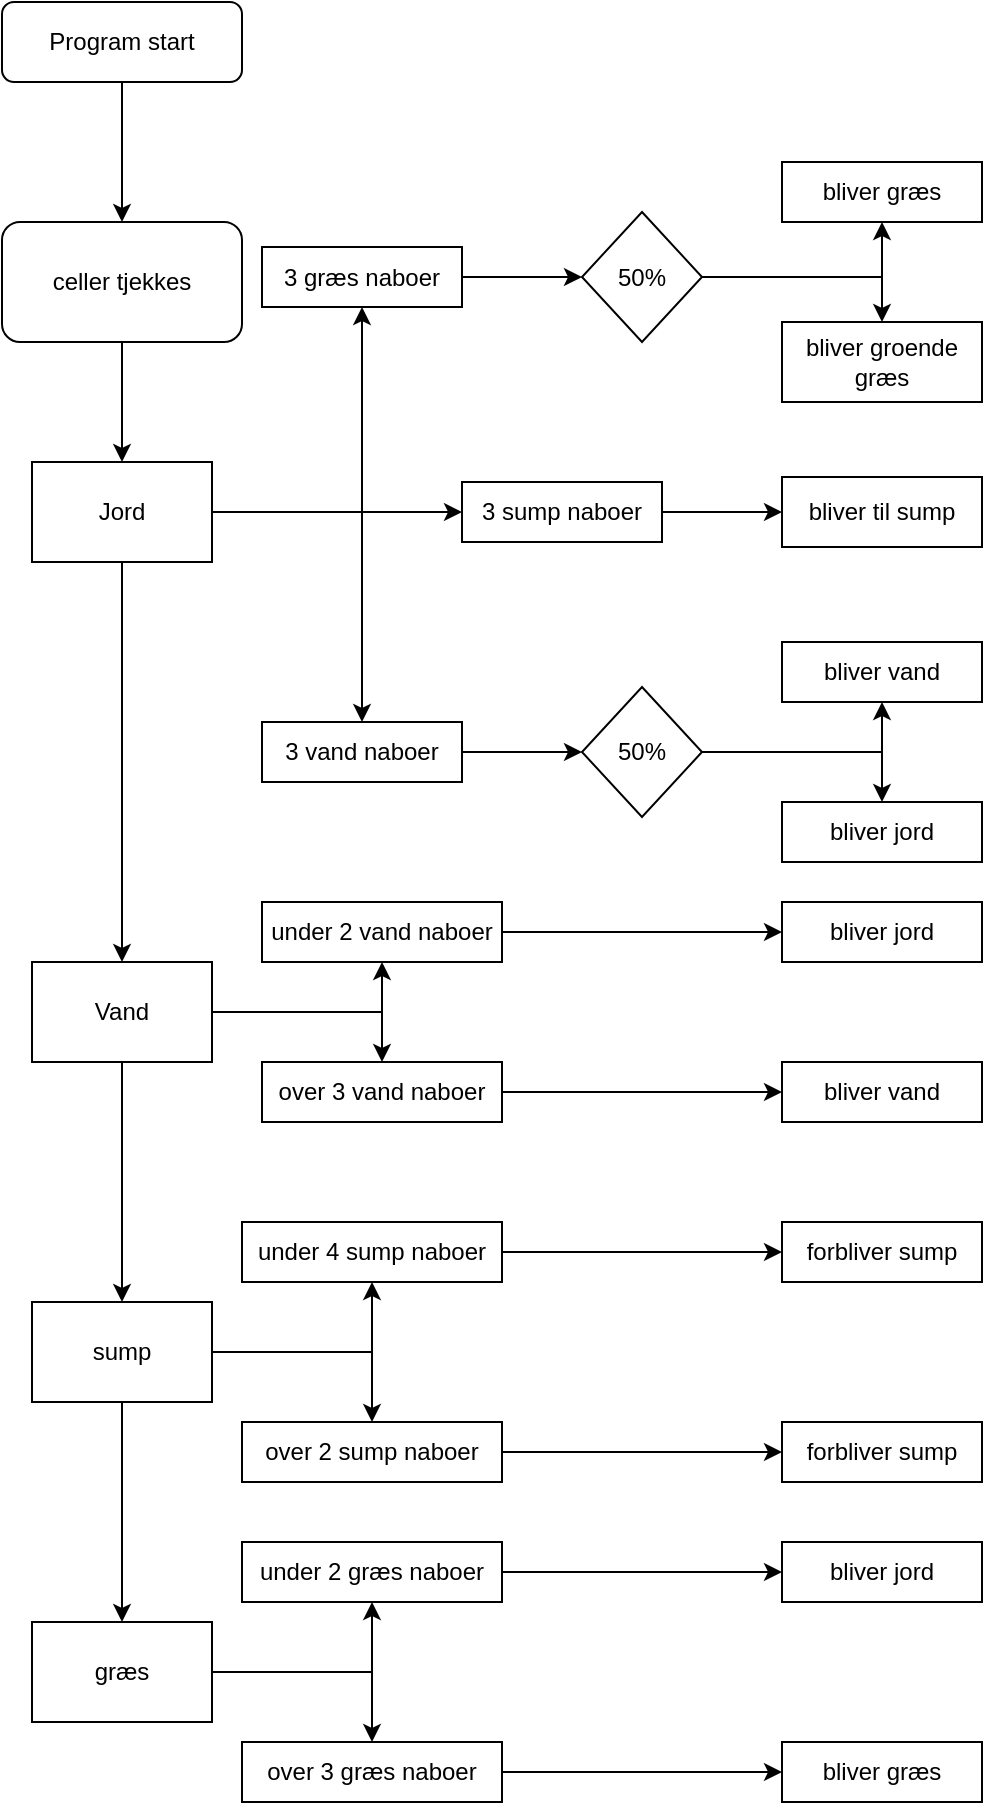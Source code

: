 <mxfile version="21.1.1" type="device">
  <diagram id="C5RBs43oDa-KdzZeNtuy" name="Page-1">
    <mxGraphModel dx="1434" dy="754" grid="1" gridSize="10" guides="1" tooltips="1" connect="1" arrows="1" fold="1" page="1" pageScale="1" pageWidth="827" pageHeight="1169" math="0" shadow="0">
      <root>
        <mxCell id="WIyWlLk6GJQsqaUBKTNV-0" />
        <mxCell id="WIyWlLk6GJQsqaUBKTNV-1" parent="WIyWlLk6GJQsqaUBKTNV-0" />
        <mxCell id="v7x4BngGhmfdAd-HVqkD-1" value="" style="edgeStyle=orthogonalEdgeStyle;rounded=0;orthogonalLoop=1;jettySize=auto;html=1;" edge="1" parent="WIyWlLk6GJQsqaUBKTNV-1" source="WIyWlLk6GJQsqaUBKTNV-3" target="v7x4BngGhmfdAd-HVqkD-0">
          <mxGeometry relative="1" as="geometry" />
        </mxCell>
        <mxCell id="WIyWlLk6GJQsqaUBKTNV-3" value="Program start" style="rounded=1;whiteSpace=wrap;html=1;fontSize=12;glass=0;strokeWidth=1;shadow=0;" parent="WIyWlLk6GJQsqaUBKTNV-1" vertex="1">
          <mxGeometry x="160" y="80" width="120" height="40" as="geometry" />
        </mxCell>
        <mxCell id="v7x4BngGhmfdAd-HVqkD-5" style="edgeStyle=orthogonalEdgeStyle;rounded=0;orthogonalLoop=1;jettySize=auto;html=1;entryX=0.5;entryY=0;entryDx=0;entryDy=0;" edge="1" parent="WIyWlLk6GJQsqaUBKTNV-1" source="v7x4BngGhmfdAd-HVqkD-0" target="v7x4BngGhmfdAd-HVqkD-4">
          <mxGeometry relative="1" as="geometry" />
        </mxCell>
        <mxCell id="v7x4BngGhmfdAd-HVqkD-0" value="celler tjekkes" style="whiteSpace=wrap;html=1;rounded=1;glass=0;strokeWidth=1;shadow=0;" vertex="1" parent="WIyWlLk6GJQsqaUBKTNV-1">
          <mxGeometry x="160" y="190" width="120" height="60" as="geometry" />
        </mxCell>
        <mxCell id="v7x4BngGhmfdAd-HVqkD-7" value="" style="edgeStyle=orthogonalEdgeStyle;rounded=0;orthogonalLoop=1;jettySize=auto;html=1;" edge="1" parent="WIyWlLk6GJQsqaUBKTNV-1" source="v7x4BngGhmfdAd-HVqkD-4" target="v7x4BngGhmfdAd-HVqkD-6">
          <mxGeometry relative="1" as="geometry" />
        </mxCell>
        <mxCell id="v7x4BngGhmfdAd-HVqkD-9" style="edgeStyle=orthogonalEdgeStyle;rounded=0;orthogonalLoop=1;jettySize=auto;html=1;entryX=0.5;entryY=0;entryDx=0;entryDy=0;" edge="1" parent="WIyWlLk6GJQsqaUBKTNV-1" source="v7x4BngGhmfdAd-HVqkD-4" target="v7x4BngGhmfdAd-HVqkD-8">
          <mxGeometry relative="1" as="geometry" />
        </mxCell>
        <mxCell id="v7x4BngGhmfdAd-HVqkD-12" style="edgeStyle=orthogonalEdgeStyle;rounded=0;orthogonalLoop=1;jettySize=auto;html=1;entryX=0;entryY=0.5;entryDx=0;entryDy=0;" edge="1" parent="WIyWlLk6GJQsqaUBKTNV-1" source="v7x4BngGhmfdAd-HVqkD-4" target="v7x4BngGhmfdAd-HVqkD-10">
          <mxGeometry relative="1" as="geometry" />
        </mxCell>
        <mxCell id="v7x4BngGhmfdAd-HVqkD-30" style="edgeStyle=orthogonalEdgeStyle;rounded=0;orthogonalLoop=1;jettySize=auto;html=1;entryX=0.5;entryY=0;entryDx=0;entryDy=0;" edge="1" parent="WIyWlLk6GJQsqaUBKTNV-1" source="v7x4BngGhmfdAd-HVqkD-4" target="v7x4BngGhmfdAd-HVqkD-31">
          <mxGeometry relative="1" as="geometry">
            <mxPoint x="220" y="520" as="targetPoint" />
          </mxGeometry>
        </mxCell>
        <mxCell id="v7x4BngGhmfdAd-HVqkD-4" value="Jord" style="rounded=0;whiteSpace=wrap;html=1;" vertex="1" parent="WIyWlLk6GJQsqaUBKTNV-1">
          <mxGeometry x="175" y="310" width="90" height="50" as="geometry" />
        </mxCell>
        <mxCell id="v7x4BngGhmfdAd-HVqkD-18" style="edgeStyle=orthogonalEdgeStyle;rounded=0;orthogonalLoop=1;jettySize=auto;html=1;entryX=0;entryY=0.5;entryDx=0;entryDy=0;" edge="1" parent="WIyWlLk6GJQsqaUBKTNV-1" source="v7x4BngGhmfdAd-HVqkD-6" target="v7x4BngGhmfdAd-HVqkD-15">
          <mxGeometry relative="1" as="geometry" />
        </mxCell>
        <mxCell id="v7x4BngGhmfdAd-HVqkD-6" value="3 græs naboer" style="whiteSpace=wrap;html=1;rounded=0;" vertex="1" parent="WIyWlLk6GJQsqaUBKTNV-1">
          <mxGeometry x="290" y="202.5" width="100" height="30" as="geometry" />
        </mxCell>
        <mxCell id="v7x4BngGhmfdAd-HVqkD-14" value="" style="edgeStyle=orthogonalEdgeStyle;rounded=0;orthogonalLoop=1;jettySize=auto;html=1;" edge="1" parent="WIyWlLk6GJQsqaUBKTNV-1" source="v7x4BngGhmfdAd-HVqkD-8" target="v7x4BngGhmfdAd-HVqkD-13">
          <mxGeometry relative="1" as="geometry" />
        </mxCell>
        <mxCell id="v7x4BngGhmfdAd-HVqkD-8" value="3 vand naboer" style="whiteSpace=wrap;html=1;rounded=0;" vertex="1" parent="WIyWlLk6GJQsqaUBKTNV-1">
          <mxGeometry x="290" y="440" width="100" height="30" as="geometry" />
        </mxCell>
        <mxCell id="v7x4BngGhmfdAd-HVqkD-25" value="" style="edgeStyle=orthogonalEdgeStyle;rounded=0;orthogonalLoop=1;jettySize=auto;html=1;" edge="1" parent="WIyWlLk6GJQsqaUBKTNV-1" source="v7x4BngGhmfdAd-HVqkD-10" target="v7x4BngGhmfdAd-HVqkD-24">
          <mxGeometry relative="1" as="geometry" />
        </mxCell>
        <mxCell id="v7x4BngGhmfdAd-HVqkD-10" value="3 sump naboer" style="whiteSpace=wrap;html=1;rounded=0;" vertex="1" parent="WIyWlLk6GJQsqaUBKTNV-1">
          <mxGeometry x="390" y="320" width="100" height="30" as="geometry" />
        </mxCell>
        <mxCell id="v7x4BngGhmfdAd-HVqkD-28" style="edgeStyle=orthogonalEdgeStyle;rounded=0;orthogonalLoop=1;jettySize=auto;html=1;entryX=0.5;entryY=1;entryDx=0;entryDy=0;" edge="1" parent="WIyWlLk6GJQsqaUBKTNV-1" source="v7x4BngGhmfdAd-HVqkD-13" target="v7x4BngGhmfdAd-HVqkD-26">
          <mxGeometry relative="1" as="geometry" />
        </mxCell>
        <mxCell id="v7x4BngGhmfdAd-HVqkD-29" style="edgeStyle=orthogonalEdgeStyle;rounded=0;orthogonalLoop=1;jettySize=auto;html=1;entryX=0.5;entryY=0;entryDx=0;entryDy=0;" edge="1" parent="WIyWlLk6GJQsqaUBKTNV-1" source="v7x4BngGhmfdAd-HVqkD-13" target="v7x4BngGhmfdAd-HVqkD-27">
          <mxGeometry relative="1" as="geometry" />
        </mxCell>
        <mxCell id="v7x4BngGhmfdAd-HVqkD-13" value="50%" style="rhombus;whiteSpace=wrap;html=1;rounded=0;" vertex="1" parent="WIyWlLk6GJQsqaUBKTNV-1">
          <mxGeometry x="450" y="422.5" width="60" height="65" as="geometry" />
        </mxCell>
        <mxCell id="v7x4BngGhmfdAd-HVqkD-19" style="edgeStyle=orthogonalEdgeStyle;rounded=0;orthogonalLoop=1;jettySize=auto;html=1;entryX=0.5;entryY=1;entryDx=0;entryDy=0;" edge="1" parent="WIyWlLk6GJQsqaUBKTNV-1" source="v7x4BngGhmfdAd-HVqkD-15" target="v7x4BngGhmfdAd-HVqkD-21">
          <mxGeometry relative="1" as="geometry">
            <mxPoint x="580" y="180" as="targetPoint" />
          </mxGeometry>
        </mxCell>
        <mxCell id="v7x4BngGhmfdAd-HVqkD-23" style="edgeStyle=orthogonalEdgeStyle;rounded=0;orthogonalLoop=1;jettySize=auto;html=1;entryX=0.5;entryY=0;entryDx=0;entryDy=0;" edge="1" parent="WIyWlLk6GJQsqaUBKTNV-1" source="v7x4BngGhmfdAd-HVqkD-15" target="v7x4BngGhmfdAd-HVqkD-22">
          <mxGeometry relative="1" as="geometry" />
        </mxCell>
        <mxCell id="v7x4BngGhmfdAd-HVqkD-15" value="50%" style="rhombus;whiteSpace=wrap;html=1;rounded=0;" vertex="1" parent="WIyWlLk6GJQsqaUBKTNV-1">
          <mxGeometry x="450" y="185" width="60" height="65" as="geometry" />
        </mxCell>
        <mxCell id="v7x4BngGhmfdAd-HVqkD-21" value="bliver græs" style="whiteSpace=wrap;html=1;rounded=0;" vertex="1" parent="WIyWlLk6GJQsqaUBKTNV-1">
          <mxGeometry x="550" y="160" width="100" height="30" as="geometry" />
        </mxCell>
        <mxCell id="v7x4BngGhmfdAd-HVqkD-22" value="bliver groende græs" style="whiteSpace=wrap;html=1;rounded=0;" vertex="1" parent="WIyWlLk6GJQsqaUBKTNV-1">
          <mxGeometry x="550" y="240" width="100" height="40" as="geometry" />
        </mxCell>
        <mxCell id="v7x4BngGhmfdAd-HVqkD-24" value="bliver til sump" style="whiteSpace=wrap;html=1;rounded=0;" vertex="1" parent="WIyWlLk6GJQsqaUBKTNV-1">
          <mxGeometry x="550" y="317.5" width="100" height="35" as="geometry" />
        </mxCell>
        <mxCell id="v7x4BngGhmfdAd-HVqkD-26" value="bliver vand" style="whiteSpace=wrap;html=1;rounded=0;" vertex="1" parent="WIyWlLk6GJQsqaUBKTNV-1">
          <mxGeometry x="550" y="400" width="100" height="30" as="geometry" />
        </mxCell>
        <mxCell id="v7x4BngGhmfdAd-HVqkD-27" value="bliver jord" style="whiteSpace=wrap;html=1;rounded=0;" vertex="1" parent="WIyWlLk6GJQsqaUBKTNV-1">
          <mxGeometry x="550" y="480" width="100" height="30" as="geometry" />
        </mxCell>
        <mxCell id="v7x4BngGhmfdAd-HVqkD-34" style="edgeStyle=orthogonalEdgeStyle;rounded=0;orthogonalLoop=1;jettySize=auto;html=1;entryX=0.5;entryY=1;entryDx=0;entryDy=0;" edge="1" parent="WIyWlLk6GJQsqaUBKTNV-1" source="v7x4BngGhmfdAd-HVqkD-31" target="v7x4BngGhmfdAd-HVqkD-32">
          <mxGeometry relative="1" as="geometry" />
        </mxCell>
        <mxCell id="v7x4BngGhmfdAd-HVqkD-36" style="edgeStyle=orthogonalEdgeStyle;rounded=0;orthogonalLoop=1;jettySize=auto;html=1;entryX=0.5;entryY=0;entryDx=0;entryDy=0;" edge="1" parent="WIyWlLk6GJQsqaUBKTNV-1" source="v7x4BngGhmfdAd-HVqkD-31" target="v7x4BngGhmfdAd-HVqkD-35">
          <mxGeometry relative="1" as="geometry" />
        </mxCell>
        <mxCell id="v7x4BngGhmfdAd-HVqkD-43" style="edgeStyle=orthogonalEdgeStyle;rounded=0;orthogonalLoop=1;jettySize=auto;html=1;entryX=0.5;entryY=0;entryDx=0;entryDy=0;" edge="1" parent="WIyWlLk6GJQsqaUBKTNV-1" source="v7x4BngGhmfdAd-HVqkD-31" target="v7x4BngGhmfdAd-HVqkD-44">
          <mxGeometry relative="1" as="geometry">
            <mxPoint x="220" y="720" as="targetPoint" />
          </mxGeometry>
        </mxCell>
        <mxCell id="v7x4BngGhmfdAd-HVqkD-31" value="Vand" style="rounded=0;whiteSpace=wrap;html=1;" vertex="1" parent="WIyWlLk6GJQsqaUBKTNV-1">
          <mxGeometry x="175" y="560" width="90" height="50" as="geometry" />
        </mxCell>
        <mxCell id="v7x4BngGhmfdAd-HVqkD-38" value="" style="edgeStyle=orthogonalEdgeStyle;rounded=0;orthogonalLoop=1;jettySize=auto;html=1;entryX=0;entryY=0.5;entryDx=0;entryDy=0;" edge="1" parent="WIyWlLk6GJQsqaUBKTNV-1" source="v7x4BngGhmfdAd-HVqkD-32" target="v7x4BngGhmfdAd-HVqkD-39">
          <mxGeometry relative="1" as="geometry">
            <mxPoint x="490" y="545" as="targetPoint" />
          </mxGeometry>
        </mxCell>
        <mxCell id="v7x4BngGhmfdAd-HVqkD-32" value="under 2 vand naboer" style="whiteSpace=wrap;html=1;rounded=0;" vertex="1" parent="WIyWlLk6GJQsqaUBKTNV-1">
          <mxGeometry x="290" y="530" width="120" height="30" as="geometry" />
        </mxCell>
        <mxCell id="v7x4BngGhmfdAd-HVqkD-42" style="edgeStyle=orthogonalEdgeStyle;rounded=0;orthogonalLoop=1;jettySize=auto;html=1;entryX=0;entryY=0.5;entryDx=0;entryDy=0;" edge="1" parent="WIyWlLk6GJQsqaUBKTNV-1" source="v7x4BngGhmfdAd-HVqkD-35" target="v7x4BngGhmfdAd-HVqkD-41">
          <mxGeometry relative="1" as="geometry" />
        </mxCell>
        <mxCell id="v7x4BngGhmfdAd-HVqkD-35" value="over 3 vand naboer" style="whiteSpace=wrap;html=1;rounded=0;" vertex="1" parent="WIyWlLk6GJQsqaUBKTNV-1">
          <mxGeometry x="290" y="610" width="120" height="30" as="geometry" />
        </mxCell>
        <mxCell id="v7x4BngGhmfdAd-HVqkD-39" value="bliver jord" style="whiteSpace=wrap;html=1;rounded=0;" vertex="1" parent="WIyWlLk6GJQsqaUBKTNV-1">
          <mxGeometry x="550" y="530" width="100" height="30" as="geometry" />
        </mxCell>
        <mxCell id="v7x4BngGhmfdAd-HVqkD-41" value="bliver vand" style="whiteSpace=wrap;html=1;rounded=0;" vertex="1" parent="WIyWlLk6GJQsqaUBKTNV-1">
          <mxGeometry x="550" y="610" width="100" height="30" as="geometry" />
        </mxCell>
        <mxCell id="v7x4BngGhmfdAd-HVqkD-48" style="edgeStyle=orthogonalEdgeStyle;rounded=0;orthogonalLoop=1;jettySize=auto;html=1;entryX=0.5;entryY=1;entryDx=0;entryDy=0;" edge="1" parent="WIyWlLk6GJQsqaUBKTNV-1" source="v7x4BngGhmfdAd-HVqkD-44" target="v7x4BngGhmfdAd-HVqkD-46">
          <mxGeometry relative="1" as="geometry" />
        </mxCell>
        <mxCell id="v7x4BngGhmfdAd-HVqkD-49" style="edgeStyle=orthogonalEdgeStyle;rounded=0;orthogonalLoop=1;jettySize=auto;html=1;entryX=0.5;entryY=0;entryDx=0;entryDy=0;" edge="1" parent="WIyWlLk6GJQsqaUBKTNV-1" source="v7x4BngGhmfdAd-HVqkD-44" target="v7x4BngGhmfdAd-HVqkD-47">
          <mxGeometry relative="1" as="geometry" />
        </mxCell>
        <mxCell id="v7x4BngGhmfdAd-HVqkD-54" style="edgeStyle=orthogonalEdgeStyle;rounded=0;orthogonalLoop=1;jettySize=auto;html=1;entryX=0.5;entryY=0;entryDx=0;entryDy=0;" edge="1" parent="WIyWlLk6GJQsqaUBKTNV-1" source="v7x4BngGhmfdAd-HVqkD-44" target="v7x4BngGhmfdAd-HVqkD-45">
          <mxGeometry relative="1" as="geometry" />
        </mxCell>
        <mxCell id="v7x4BngGhmfdAd-HVqkD-44" value="sump " style="rounded=0;whiteSpace=wrap;html=1;" vertex="1" parent="WIyWlLk6GJQsqaUBKTNV-1">
          <mxGeometry x="175" y="730" width="90" height="50" as="geometry" />
        </mxCell>
        <mxCell id="v7x4BngGhmfdAd-HVqkD-59" style="edgeStyle=orthogonalEdgeStyle;rounded=0;orthogonalLoop=1;jettySize=auto;html=1;entryX=0.5;entryY=1;entryDx=0;entryDy=0;" edge="1" parent="WIyWlLk6GJQsqaUBKTNV-1" source="v7x4BngGhmfdAd-HVqkD-45" target="v7x4BngGhmfdAd-HVqkD-57">
          <mxGeometry relative="1" as="geometry" />
        </mxCell>
        <mxCell id="v7x4BngGhmfdAd-HVqkD-60" style="edgeStyle=orthogonalEdgeStyle;rounded=0;orthogonalLoop=1;jettySize=auto;html=1;entryX=0.5;entryY=0;entryDx=0;entryDy=0;" edge="1" parent="WIyWlLk6GJQsqaUBKTNV-1" source="v7x4BngGhmfdAd-HVqkD-45" target="v7x4BngGhmfdAd-HVqkD-58">
          <mxGeometry relative="1" as="geometry" />
        </mxCell>
        <mxCell id="v7x4BngGhmfdAd-HVqkD-45" value="græs" style="rounded=0;whiteSpace=wrap;html=1;" vertex="1" parent="WIyWlLk6GJQsqaUBKTNV-1">
          <mxGeometry x="175" y="890" width="90" height="50" as="geometry" />
        </mxCell>
        <mxCell id="v7x4BngGhmfdAd-HVqkD-50" style="edgeStyle=orthogonalEdgeStyle;rounded=0;orthogonalLoop=1;jettySize=auto;html=1;" edge="1" parent="WIyWlLk6GJQsqaUBKTNV-1" source="v7x4BngGhmfdAd-HVqkD-46">
          <mxGeometry relative="1" as="geometry">
            <mxPoint x="550" y="705" as="targetPoint" />
          </mxGeometry>
        </mxCell>
        <mxCell id="v7x4BngGhmfdAd-HVqkD-46" value="under 4 sump naboer" style="whiteSpace=wrap;html=1;rounded=0;" vertex="1" parent="WIyWlLk6GJQsqaUBKTNV-1">
          <mxGeometry x="280" y="690" width="130" height="30" as="geometry" />
        </mxCell>
        <mxCell id="v7x4BngGhmfdAd-HVqkD-53" style="edgeStyle=orthogonalEdgeStyle;rounded=0;orthogonalLoop=1;jettySize=auto;html=1;" edge="1" parent="WIyWlLk6GJQsqaUBKTNV-1" source="v7x4BngGhmfdAd-HVqkD-47" target="v7x4BngGhmfdAd-HVqkD-52">
          <mxGeometry relative="1" as="geometry" />
        </mxCell>
        <mxCell id="v7x4BngGhmfdAd-HVqkD-47" value="over 2 sump naboer" style="whiteSpace=wrap;html=1;rounded=0;" vertex="1" parent="WIyWlLk6GJQsqaUBKTNV-1">
          <mxGeometry x="280" y="790" width="130" height="30" as="geometry" />
        </mxCell>
        <mxCell id="v7x4BngGhmfdAd-HVqkD-51" value="forbliver sump" style="whiteSpace=wrap;html=1;rounded=0;" vertex="1" parent="WIyWlLk6GJQsqaUBKTNV-1">
          <mxGeometry x="550" y="690" width="100" height="30" as="geometry" />
        </mxCell>
        <mxCell id="v7x4BngGhmfdAd-HVqkD-52" value="forbliver sump" style="whiteSpace=wrap;html=1;rounded=0;" vertex="1" parent="WIyWlLk6GJQsqaUBKTNV-1">
          <mxGeometry x="550" y="790" width="100" height="30" as="geometry" />
        </mxCell>
        <mxCell id="v7x4BngGhmfdAd-HVqkD-61" style="edgeStyle=orthogonalEdgeStyle;rounded=0;orthogonalLoop=1;jettySize=auto;html=1;" edge="1" parent="WIyWlLk6GJQsqaUBKTNV-1" source="v7x4BngGhmfdAd-HVqkD-57">
          <mxGeometry relative="1" as="geometry">
            <mxPoint x="550" y="865" as="targetPoint" />
          </mxGeometry>
        </mxCell>
        <mxCell id="v7x4BngGhmfdAd-HVqkD-57" value="under 2 græs naboer" style="whiteSpace=wrap;html=1;rounded=0;" vertex="1" parent="WIyWlLk6GJQsqaUBKTNV-1">
          <mxGeometry x="280" y="850" width="130" height="30" as="geometry" />
        </mxCell>
        <mxCell id="v7x4BngGhmfdAd-HVqkD-63" style="edgeStyle=orthogonalEdgeStyle;rounded=0;orthogonalLoop=1;jettySize=auto;html=1;" edge="1" parent="WIyWlLk6GJQsqaUBKTNV-1" source="v7x4BngGhmfdAd-HVqkD-58">
          <mxGeometry relative="1" as="geometry">
            <mxPoint x="550" y="965" as="targetPoint" />
          </mxGeometry>
        </mxCell>
        <mxCell id="v7x4BngGhmfdAd-HVqkD-58" value="over 3 græs naboer" style="whiteSpace=wrap;html=1;rounded=0;" vertex="1" parent="WIyWlLk6GJQsqaUBKTNV-1">
          <mxGeometry x="280" y="950" width="130" height="30" as="geometry" />
        </mxCell>
        <mxCell id="v7x4BngGhmfdAd-HVqkD-62" value="bliver jord" style="whiteSpace=wrap;html=1;rounded=0;" vertex="1" parent="WIyWlLk6GJQsqaUBKTNV-1">
          <mxGeometry x="550" y="850" width="100" height="30" as="geometry" />
        </mxCell>
        <mxCell id="v7x4BngGhmfdAd-HVqkD-64" value="bliver græs" style="whiteSpace=wrap;html=1;rounded=0;" vertex="1" parent="WIyWlLk6GJQsqaUBKTNV-1">
          <mxGeometry x="550" y="950" width="100" height="30" as="geometry" />
        </mxCell>
      </root>
    </mxGraphModel>
  </diagram>
</mxfile>
